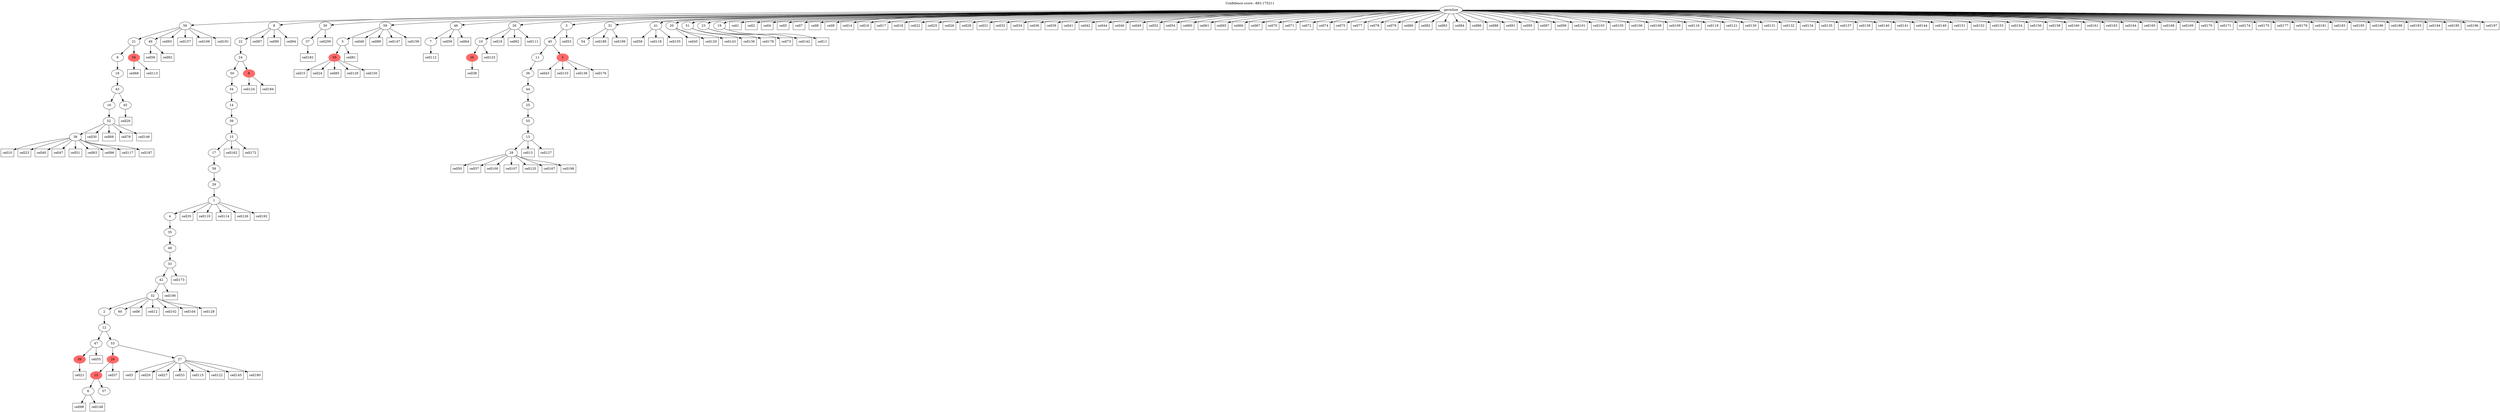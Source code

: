digraph g {
	"63" -> "64";
	"64" [label="38"];
	"62" -> "63";
	"63" [label="52"];
	"61" -> "62";
	"62" [label="16"];
	"61" -> "65";
	"65" [label="45"];
	"60" -> "61";
	"61" [label="43"];
	"59" -> "60";
	"60" [label="18"];
	"58" -> "59";
	"59" [label="9"];
	"58" -> "66";
	"66" [color=indianred1, style=filled, label="56"];
	"57" -> "58";
	"58" [label="21"];
	"57" -> "67";
	"67" [label="49"];
	"52" -> "53";
	"53" [color=indianred1, style=filled, label="39"];
	"49" -> "50";
	"50" [label="6"];
	"49" -> "51";
	"51" [label="57"];
	"48" -> "49";
	"49" [color=indianred1, style=filled, label="15"];
	"46" -> "47";
	"47" [label="27"];
	"46" -> "48";
	"48" [color=indianred1, style=filled, label="29"];
	"45" -> "46";
	"46" [label="53"];
	"45" -> "52";
	"52" [label="47"];
	"44" -> "45";
	"45" [label="12"];
	"43" -> "44";
	"44" [label="2"];
	"43" -> "54";
	"54" [label="60"];
	"42" -> "43";
	"43" [label="32"];
	"41" -> "42";
	"42" [label="42"];
	"40" -> "41";
	"41" [label="33"];
	"39" -> "40";
	"40" [label="48"];
	"38" -> "39";
	"39" [label="35"];
	"37" -> "38";
	"38" [label="4"];
	"36" -> "37";
	"37" [label="1"];
	"35" -> "36";
	"36" [label="29"];
	"34" -> "35";
	"35" [label="58"];
	"33" -> "34";
	"34" [label="17"];
	"32" -> "33";
	"33" [label="15"];
	"31" -> "32";
	"32" [label="39"];
	"30" -> "31";
	"31" [label="14"];
	"29" -> "30";
	"30" [label="34"];
	"27" -> "28";
	"28" [color=indianred1, style=filled, label="8"];
	"27" -> "29";
	"29" [label="50"];
	"26" -> "27";
	"27" [label="24"];
	"25" -> "26";
	"26" [label="22"];
	"23" -> "24";
	"24" [label="37"];
	"20" -> "21";
	"21" [color=indianred1, style=filled, label="59"];
	"19" -> "20";
	"20" [label="5"];
	"16" -> "17";
	"17" [label="7"];
	"14" -> "15";
	"15" [color=indianred1, style=filled, label="26"];
	"13" -> "14";
	"14" [label="10"];
	"10" -> "11";
	"11" [label="28"];
	"9" -> "10";
	"10" [label="13"];
	"8" -> "9";
	"9" [label="55"];
	"7" -> "8";
	"8" [label="25"];
	"6" -> "7";
	"7" [label="44"];
	"5" -> "6";
	"6" [label="36"];
	"4" -> "5";
	"5" [label="11"];
	"4" -> "12";
	"12" [color=indianred1, style=filled, label="3"];
	"3" -> "4";
	"4" [label="40"];
	"1" -> "2";
	"2" [label="54"];
	"0" -> "1";
	"1" [label="31"];
	"0" -> "3";
	"3" [label="3"];
	"0" -> "13";
	"13" [label="26"];
	"0" -> "16";
	"16" [label="46"];
	"0" -> "18";
	"18" [label="41"];
	"0" -> "19";
	"19" [label="59"];
	"0" -> "22";
	"22" [label="20"];
	"0" -> "23";
	"23" [label="30"];
	"0" -> "25";
	"25" [label="8"];
	"0" -> "55";
	"55" [label="51"];
	"0" -> "56";
	"56" [label="23"];
	"0" -> "57";
	"57" [label="56"];
	"0" -> "68";
	"68" [label="19"];
	"0" [label="germline"];
	"0" -> "cell1";
	"cell1" [shape=box];
	"0" -> "cell2";
	"cell2" [shape=box];
	"47" -> "cell3";
	"cell3" [shape=box];
	"0" -> "cell4";
	"cell4" [shape=box];
	"0" -> "cell5";
	"cell5" [shape=box];
	"43" -> "cell6";
	"cell6" [shape=box];
	"0" -> "cell7";
	"cell7" [shape=box];
	"0" -> "cell8";
	"cell8" [shape=box];
	"0" -> "cell9";
	"cell9" [shape=box];
	"64" -> "cell10";
	"cell10" [shape=box];
	"68" -> "cell11";
	"cell11" [shape=box];
	"43" -> "cell12";
	"cell12" [shape=box];
	"10" -> "cell13";
	"cell13" [shape=box];
	"0" -> "cell14";
	"cell14" [shape=box];
	"21" -> "cell15";
	"cell15" [shape=box];
	"0" -> "cell16";
	"cell16" [shape=box];
	"0" -> "cell17";
	"cell17" [shape=box];
	"0" -> "cell18";
	"cell18" [shape=box];
	"13" -> "cell19";
	"cell19" [shape=box];
	"47" -> "cell20";
	"cell20" [shape=box];
	"53" -> "cell21";
	"cell21" [shape=box];
	"0" -> "cell22";
	"cell22" [shape=box];
	"64" -> "cell23";
	"cell23" [shape=box];
	"21" -> "cell24";
	"cell24" [shape=box];
	"0" -> "cell25";
	"cell25" [shape=box];
	"0" -> "cell26";
	"cell26" [shape=box];
	"47" -> "cell27";
	"cell27" [shape=box];
	"0" -> "cell28";
	"cell28" [shape=box];
	"65" -> "cell29";
	"cell29" [shape=box];
	"63" -> "cell30";
	"cell30" [shape=box];
	"0" -> "cell31";
	"cell31" [shape=box];
	"0" -> "cell32";
	"cell32" [shape=box];
	"47" -> "cell33";
	"cell33" [shape=box];
	"0" -> "cell34";
	"cell34" [shape=box];
	"37" -> "cell35";
	"cell35" [shape=box];
	"0" -> "cell36";
	"cell36" [shape=box];
	"48" -> "cell37";
	"cell37" [shape=box];
	"15" -> "cell38";
	"cell38" [shape=box];
	"0" -> "cell39";
	"cell39" [shape=box];
	"64" -> "cell40";
	"cell40" [shape=box];
	"0" -> "cell41";
	"cell41" [shape=box];
	"0" -> "cell42";
	"cell42" [shape=box];
	"12" -> "cell43";
	"cell43" [shape=box];
	"0" -> "cell44";
	"cell44" [shape=box];
	"22" -> "cell45";
	"cell45" [shape=box];
	"0" -> "cell46";
	"cell46" [shape=box];
	"64" -> "cell47";
	"cell47" [shape=box];
	"19" -> "cell48";
	"cell48" [shape=box];
	"0" -> "cell49";
	"cell49" [shape=box];
	"11" -> "cell50";
	"cell50" [shape=box];
	"64" -> "cell51";
	"cell51" [shape=box];
	"0" -> "cell52";
	"cell52" [shape=box];
	"3" -> "cell53";
	"cell53" [shape=box];
	"0" -> "cell54";
	"cell54" [shape=box];
	"52" -> "cell55";
	"cell55" [shape=box];
	"67" -> "cell56";
	"cell56" [shape=box];
	"11" -> "cell57";
	"cell57" [shape=box];
	"18" -> "cell58";
	"cell58" [shape=box];
	"16" -> "cell59";
	"cell59" [shape=box];
	"0" -> "cell60";
	"cell60" [shape=box];
	"0" -> "cell61";
	"cell61" [shape=box];
	"13" -> "cell62";
	"cell62" [shape=box];
	"64" -> "cell63";
	"cell63" [shape=box];
	"16" -> "cell64";
	"cell64" [shape=box];
	"0" -> "cell65";
	"cell65" [shape=box];
	"0" -> "cell66";
	"cell66" [shape=box];
	"0" -> "cell67";
	"cell67" [shape=box];
	"66" -> "cell68";
	"cell68" [shape=box];
	"63" -> "cell69";
	"cell69" [shape=box];
	"0" -> "cell70";
	"cell70" [shape=box];
	"0" -> "cell71";
	"cell71" [shape=box];
	"0" -> "cell72";
	"cell72" [shape=box];
	"56" -> "cell73";
	"cell73" [shape=box];
	"0" -> "cell74";
	"cell74" [shape=box];
	"0" -> "cell75";
	"cell75" [shape=box];
	"63" -> "cell76";
	"cell76" [shape=box];
	"0" -> "cell77";
	"cell77" [shape=box];
	"0" -> "cell78";
	"cell78" [shape=box];
	"0" -> "cell79";
	"cell79" [shape=box];
	"0" -> "cell80";
	"cell80" [shape=box];
	"20" -> "cell81";
	"cell81" [shape=box];
	"0" -> "cell82";
	"cell82" [shape=box];
	"0" -> "cell83";
	"cell83" [shape=box];
	"0" -> "cell84";
	"cell84" [shape=box];
	"21" -> "cell85";
	"cell85" [shape=box];
	"0" -> "cell86";
	"cell86" [shape=box];
	"25" -> "cell87";
	"cell87" [shape=box];
	"0" -> "cell88";
	"cell88" [shape=box];
	"19" -> "cell89";
	"cell89" [shape=box];
	"25" -> "cell90";
	"cell90" [shape=box];
	"0" -> "cell91";
	"cell91" [shape=box];
	"67" -> "cell92";
	"cell92" [shape=box];
	"57" -> "cell93";
	"cell93" [shape=box];
	"25" -> "cell94";
	"cell94" [shape=box];
	"0" -> "cell95";
	"cell95" [shape=box];
	"64" -> "cell96";
	"cell96" [shape=box];
	"0" -> "cell97";
	"cell97" [shape=box];
	"50" -> "cell98";
	"cell98" [shape=box];
	"0" -> "cell99";
	"cell99" [shape=box];
	"11" -> "cell100";
	"cell100" [shape=box];
	"0" -> "cell101";
	"cell101" [shape=box];
	"43" -> "cell102";
	"cell102" [shape=box];
	"0" -> "cell103";
	"cell103" [shape=box];
	"43" -> "cell104";
	"cell104" [shape=box];
	"0" -> "cell105";
	"cell105" [shape=box];
	"0" -> "cell106";
	"cell106" [shape=box];
	"11" -> "cell107";
	"cell107" [shape=box];
	"0" -> "cell108";
	"cell108" [shape=box];
	"0" -> "cell109";
	"cell109" [shape=box];
	"37" -> "cell110";
	"cell110" [shape=box];
	"13" -> "cell111";
	"cell111" [shape=box];
	"17" -> "cell112";
	"cell112" [shape=box];
	"66" -> "cell113";
	"cell113" [shape=box];
	"37" -> "cell114";
	"cell114" [shape=box];
	"47" -> "cell115";
	"cell115" [shape=box];
	"0" -> "cell116";
	"cell116" [shape=box];
	"64" -> "cell117";
	"cell117" [shape=box];
	"18" -> "cell118";
	"cell118" [shape=box];
	"0" -> "cell119";
	"cell119" [shape=box];
	"22" -> "cell120";
	"cell120" [shape=box];
	"0" -> "cell121";
	"cell121" [shape=box];
	"47" -> "cell122";
	"cell122" [shape=box];
	"14" -> "cell123";
	"cell123" [shape=box];
	"28" -> "cell124";
	"cell124" [shape=box];
	"11" -> "cell125";
	"cell125" [shape=box];
	"37" -> "cell126";
	"cell126" [shape=box];
	"10" -> "cell127";
	"cell127" [shape=box];
	"43" -> "cell128";
	"cell128" [shape=box];
	"21" -> "cell129";
	"cell129" [shape=box];
	"0" -> "cell130";
	"cell130" [shape=box];
	"0" -> "cell131";
	"cell131" [shape=box];
	"0" -> "cell132";
	"cell132" [shape=box];
	"12" -> "cell133";
	"cell133" [shape=box];
	"0" -> "cell134";
	"cell134" [shape=box];
	"0" -> "cell135";
	"cell135" [shape=box];
	"55" -> "cell136";
	"cell136" [shape=box];
	"0" -> "cell137";
	"cell137" [shape=box];
	"12" -> "cell138";
	"cell138" [shape=box];
	"0" -> "cell139";
	"cell139" [shape=box];
	"0" -> "cell140";
	"cell140" [shape=box];
	"0" -> "cell141";
	"cell141" [shape=box];
	"56" -> "cell142";
	"cell142" [shape=box];
	"22" -> "cell143";
	"cell143" [shape=box];
	"0" -> "cell144";
	"cell144" [shape=box];
	"47" -> "cell145";
	"cell145" [shape=box];
	"63" -> "cell146";
	"cell146" [shape=box];
	"19" -> "cell147";
	"cell147" [shape=box];
	"50" -> "cell148";
	"cell148" [shape=box];
	"0" -> "cell149";
	"cell149" [shape=box];
	"21" -> "cell150";
	"cell150" [shape=box];
	"0" -> "cell151";
	"cell151" [shape=box];
	"0" -> "cell152";
	"cell152" [shape=box];
	"0" -> "cell153";
	"cell153" [shape=box];
	"0" -> "cell154";
	"cell154" [shape=box];
	"18" -> "cell155";
	"cell155" [shape=box];
	"0" -> "cell156";
	"cell156" [shape=box];
	"57" -> "cell157";
	"cell157" [shape=box];
	"0" -> "cell158";
	"cell158" [shape=box];
	"19" -> "cell159";
	"cell159" [shape=box];
	"0" -> "cell160";
	"cell160" [shape=box];
	"0" -> "cell161";
	"cell161" [shape=box];
	"33" -> "cell162";
	"cell162" [shape=box];
	"0" -> "cell163";
	"cell163" [shape=box];
	"0" -> "cell164";
	"cell164" [shape=box];
	"0" -> "cell165";
	"cell165" [shape=box];
	"57" -> "cell166";
	"cell166" [shape=box];
	"11" -> "cell167";
	"cell167" [shape=box];
	"0" -> "cell168";
	"cell168" [shape=box];
	"0" -> "cell169";
	"cell169" [shape=box];
	"0" -> "cell170";
	"cell170" [shape=box];
	"0" -> "cell171";
	"cell171" [shape=box];
	"33" -> "cell172";
	"cell172" [shape=box];
	"41" -> "cell173";
	"cell173" [shape=box];
	"0" -> "cell174";
	"cell174" [shape=box];
	"0" -> "cell175";
	"cell175" [shape=box];
	"12" -> "cell176";
	"cell176" [shape=box];
	"0" -> "cell177";
	"cell177" [shape=box];
	"55" -> "cell178";
	"cell178" [shape=box];
	"0" -> "cell179";
	"cell179" [shape=box];
	"47" -> "cell180";
	"cell180" [shape=box];
	"0" -> "cell181";
	"cell181" [shape=box];
	"24" -> "cell182";
	"cell182" [shape=box];
	"0" -> "cell183";
	"cell183" [shape=box];
	"28" -> "cell184";
	"cell184" [shape=box];
	"0" -> "cell185";
	"cell185" [shape=box];
	"0" -> "cell186";
	"cell186" [shape=box];
	"64" -> "cell187";
	"cell187" [shape=box];
	"0" -> "cell188";
	"cell188" [shape=box];
	"1" -> "cell189";
	"cell189" [shape=box];
	"42" -> "cell190";
	"cell190" [shape=box];
	"57" -> "cell191";
	"cell191" [shape=box];
	"37" -> "cell192";
	"cell192" [shape=box];
	"0" -> "cell193";
	"cell193" [shape=box];
	"0" -> "cell194";
	"cell194" [shape=box];
	"0" -> "cell195";
	"cell195" [shape=box];
	"0" -> "cell196";
	"cell196" [shape=box];
	"0" -> "cell197";
	"cell197" [shape=box];
	"11" -> "cell198";
	"cell198" [shape=box];
	"1" -> "cell199";
	"cell199" [shape=box];
	"23" -> "cell200";
	"cell200" [shape=box];
	labelloc="t";
	label="Confidence score: -883.175211";
}
